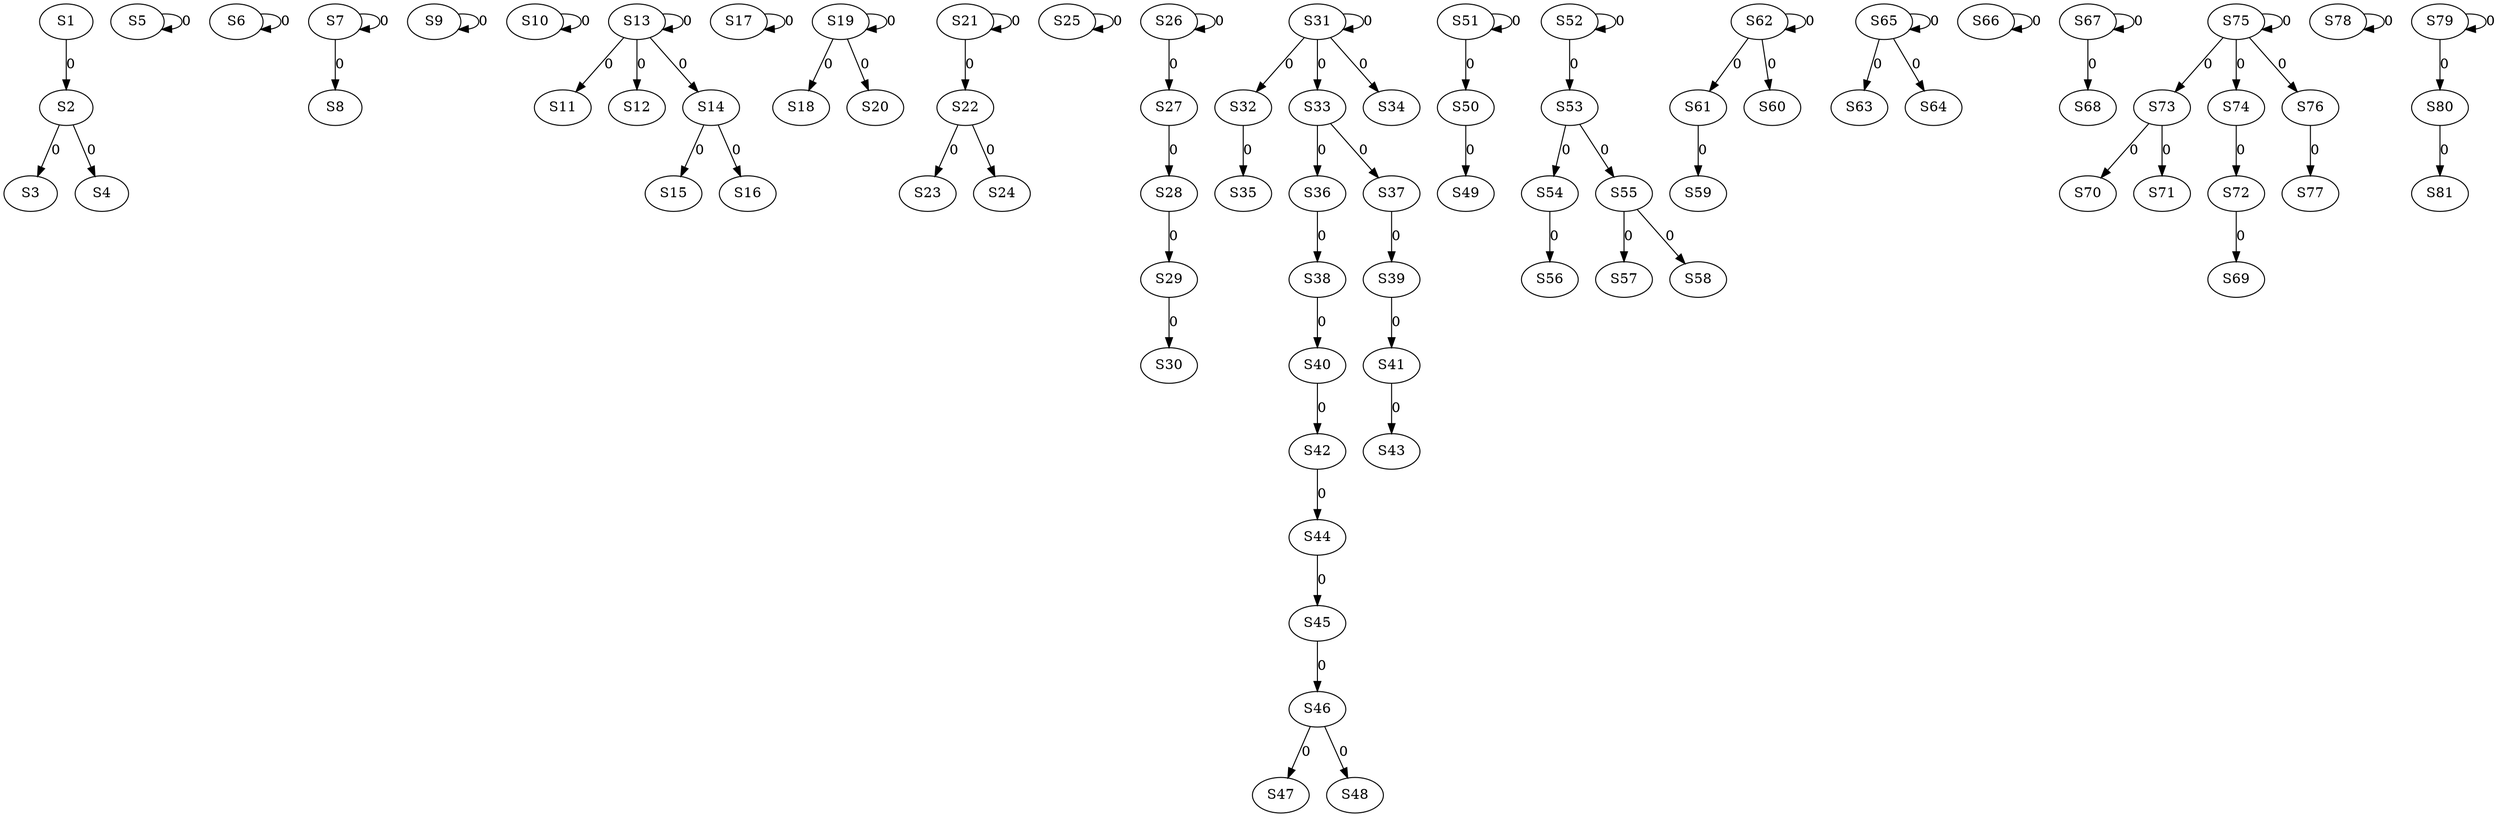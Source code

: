 strict digraph {
	S1 -> S2 [ label = 0 ];
	S2 -> S3 [ label = 0 ];
	S2 -> S4 [ label = 0 ];
	S5 -> S5 [ label = 0 ];
	S6 -> S6 [ label = 0 ];
	S7 -> S7 [ label = 0 ];
	S7 -> S8 [ label = 0 ];
	S9 -> S9 [ label = 0 ];
	S10 -> S10 [ label = 0 ];
	S13 -> S11 [ label = 0 ];
	S13 -> S12 [ label = 0 ];
	S13 -> S13 [ label = 0 ];
	S13 -> S14 [ label = 0 ];
	S14 -> S15 [ label = 0 ];
	S14 -> S16 [ label = 0 ];
	S17 -> S17 [ label = 0 ];
	S19 -> S18 [ label = 0 ];
	S19 -> S19 [ label = 0 ];
	S19 -> S20 [ label = 0 ];
	S21 -> S21 [ label = 0 ];
	S21 -> S22 [ label = 0 ];
	S22 -> S23 [ label = 0 ];
	S22 -> S24 [ label = 0 ];
	S25 -> S25 [ label = 0 ];
	S26 -> S26 [ label = 0 ];
	S26 -> S27 [ label = 0 ];
	S27 -> S28 [ label = 0 ];
	S28 -> S29 [ label = 0 ];
	S29 -> S30 [ label = 0 ];
	S31 -> S31 [ label = 0 ];
	S31 -> S32 [ label = 0 ];
	S31 -> S33 [ label = 0 ];
	S31 -> S34 [ label = 0 ];
	S32 -> S35 [ label = 0 ];
	S33 -> S36 [ label = 0 ];
	S33 -> S37 [ label = 0 ];
	S36 -> S38 [ label = 0 ];
	S37 -> S39 [ label = 0 ];
	S38 -> S40 [ label = 0 ];
	S39 -> S41 [ label = 0 ];
	S40 -> S42 [ label = 0 ];
	S41 -> S43 [ label = 0 ];
	S42 -> S44 [ label = 0 ];
	S44 -> S45 [ label = 0 ];
	S45 -> S46 [ label = 0 ];
	S46 -> S47 [ label = 0 ];
	S46 -> S48 [ label = 0 ];
	S50 -> S49 [ label = 0 ];
	S51 -> S50 [ label = 0 ];
	S51 -> S51 [ label = 0 ];
	S52 -> S52 [ label = 0 ];
	S52 -> S53 [ label = 0 ];
	S53 -> S54 [ label = 0 ];
	S53 -> S55 [ label = 0 ];
	S54 -> S56 [ label = 0 ];
	S55 -> S57 [ label = 0 ];
	S55 -> S58 [ label = 0 ];
	S61 -> S59 [ label = 0 ];
	S62 -> S60 [ label = 0 ];
	S62 -> S61 [ label = 0 ];
	S62 -> S62 [ label = 0 ];
	S65 -> S63 [ label = 0 ];
	S65 -> S64 [ label = 0 ];
	S65 -> S65 [ label = 0 ];
	S66 -> S66 [ label = 0 ];
	S67 -> S67 [ label = 0 ];
	S67 -> S68 [ label = 0 ];
	S72 -> S69 [ label = 0 ];
	S73 -> S70 [ label = 0 ];
	S73 -> S71 [ label = 0 ];
	S74 -> S72 [ label = 0 ];
	S75 -> S73 [ label = 0 ];
	S75 -> S74 [ label = 0 ];
	S75 -> S75 [ label = 0 ];
	S75 -> S76 [ label = 0 ];
	S76 -> S77 [ label = 0 ];
	S78 -> S78 [ label = 0 ];
	S79 -> S79 [ label = 0 ];
	S79 -> S80 [ label = 0 ];
	S80 -> S81 [ label = 0 ];
}